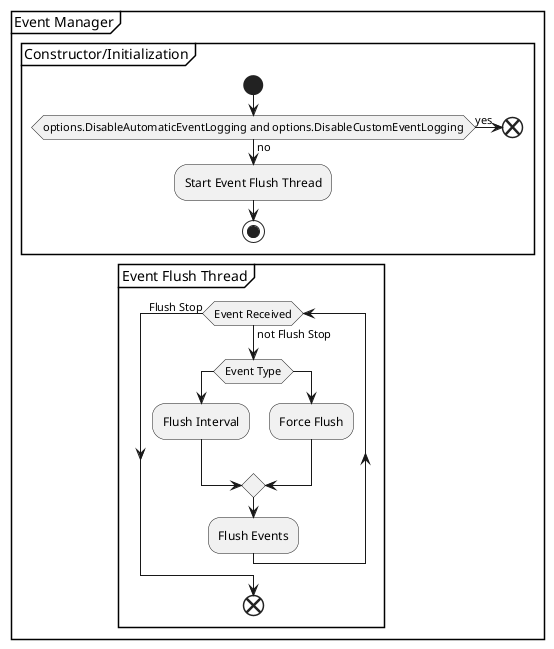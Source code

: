 @startuml
'DevCycle Config Manager
group Event Manager
group Constructor/Initialization
start
    if (options.DisableAutomaticEventLogging and options.DisableCustomEventLogging) then (yes)
        end
    else (no)
        :Start Event Flush Thread;
    endif
stop
end group

group Event Flush Thread
while (Event Received) is (not Flush Stop)
    switch (Event Type)
        case ()
            :Flush Interval;
        case ()
            :Force Flush;
    endswitch
    :Flush Events;
endwhile (Flush Stop)
end
end group
end group

@enduml
